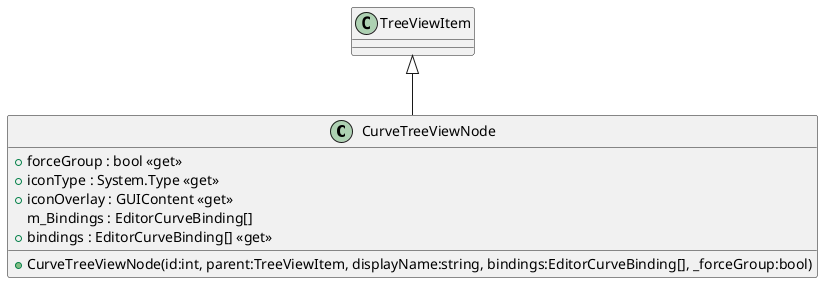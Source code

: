@startuml
class CurveTreeViewNode {
    + forceGroup : bool <<get>>
    + iconType : System.Type <<get>>
    + iconOverlay : GUIContent <<get>>
    m_Bindings : EditorCurveBinding[]
    + bindings : EditorCurveBinding[] <<get>>
    + CurveTreeViewNode(id:int, parent:TreeViewItem, displayName:string, bindings:EditorCurveBinding[], _forceGroup:bool)
}
TreeViewItem <|-- CurveTreeViewNode
@enduml
